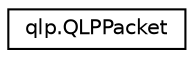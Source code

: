 digraph "Graphical Class Hierarchy"
{
 // LATEX_PDF_SIZE
  edge [fontname="Helvetica",fontsize="10",labelfontname="Helvetica",labelfontsize="10"];
  node [fontname="Helvetica",fontsize="10",shape=record];
  rankdir="LR";
  Node0 [label="qlp.QLPPacket",height=0.2,width=0.4,color="black", fillcolor="white", style="filled",URL="$classqlp_1_1QLPPacket.html",tooltip=" "];
}
